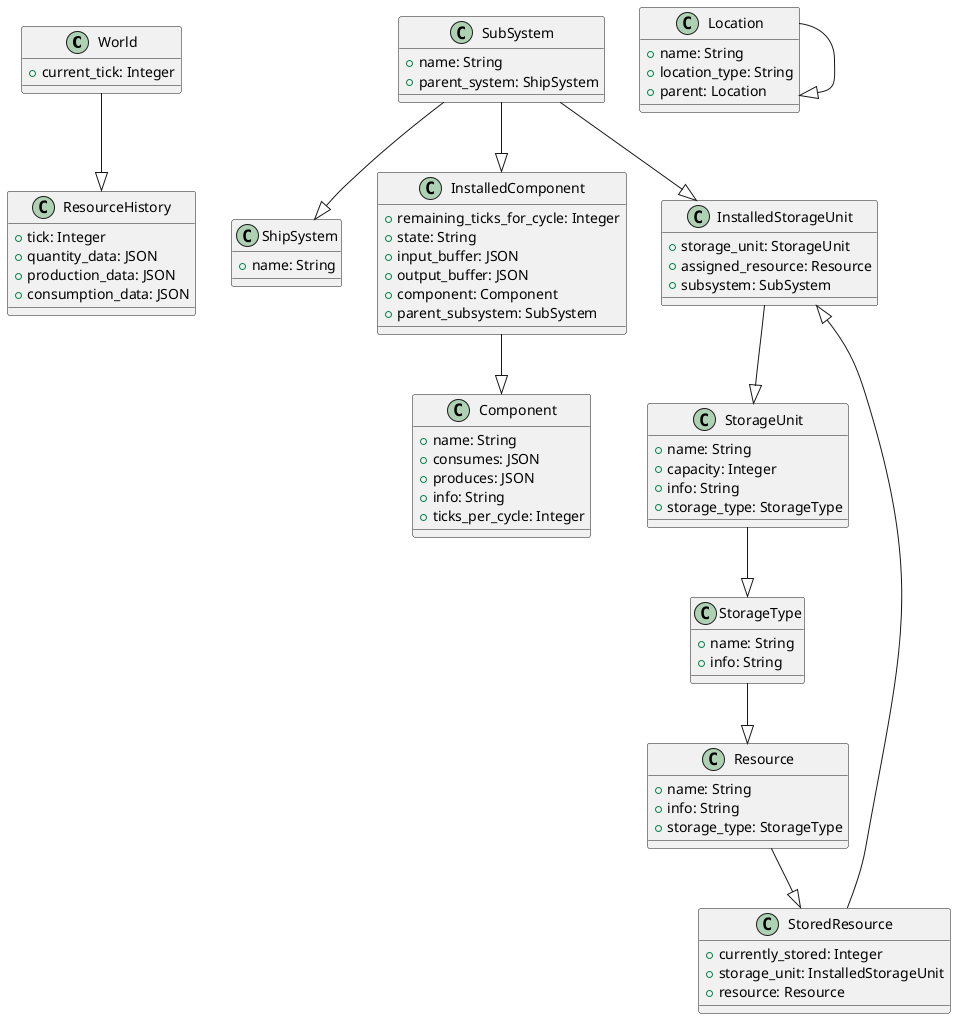 @startuml
!define RECTANGLE class

top to bottom direction

RECTANGLE World {
  +current_tick: Integer
}

RECTANGLE ShipSystem {
  +name: String
}

RECTANGLE SubSystem {
  +name: String
  +parent_system: ShipSystem
}

RECTANGLE ResourceHistory {
  +tick: Integer
  +quantity_data: JSON
  +production_data: JSON
  +consumption_data: JSON
}


RECTANGLE Component {
  +name: String
  +consumes: JSON
  +produces: JSON
  +info: String
  +ticks_per_cycle: Integer
}

RECTANGLE InstalledComponent {
  +remaining_ticks_for_cycle: Integer
  +state: String
  +input_buffer: JSON
  +output_buffer: JSON
  +component: Component
  +parent_subsystem: SubSystem
}

RECTANGLE StorageUnit {
  +name: String
  +capacity: Integer
  +info: String
  +storage_type: StorageType
}

RECTANGLE Location {
  +name: String
  +location_type: String
  +parent: Location
}

RECTANGLE InstalledStorageUnit {
  +storage_unit: StorageUnit
  +assigned_resource: Resource
  +subsystem: SubSystem
}

RECTANGLE StoredResource {
  +currently_stored: Integer
  +storage_unit: InstalledStorageUnit
  +resource: Resource
}

RECTANGLE StorageType {
  +name: String
  +info: String
}

RECTANGLE Resource {
  +name: String
  +info: String
  +storage_type: StorageType
}

World --|> ResourceHistory
StorageType --|> Resource
Resource --|> StoredResource
StoredResource --|> InstalledStorageUnit
InstalledStorageUnit --|> StorageUnit
StorageUnit --|> StorageType
SubSystem --|> InstalledStorageUnit
SubSystem --|> InstalledComponent
InstalledComponent --|> Component
SubSystem --|> ShipSystem
Location --|> Location
@enduml